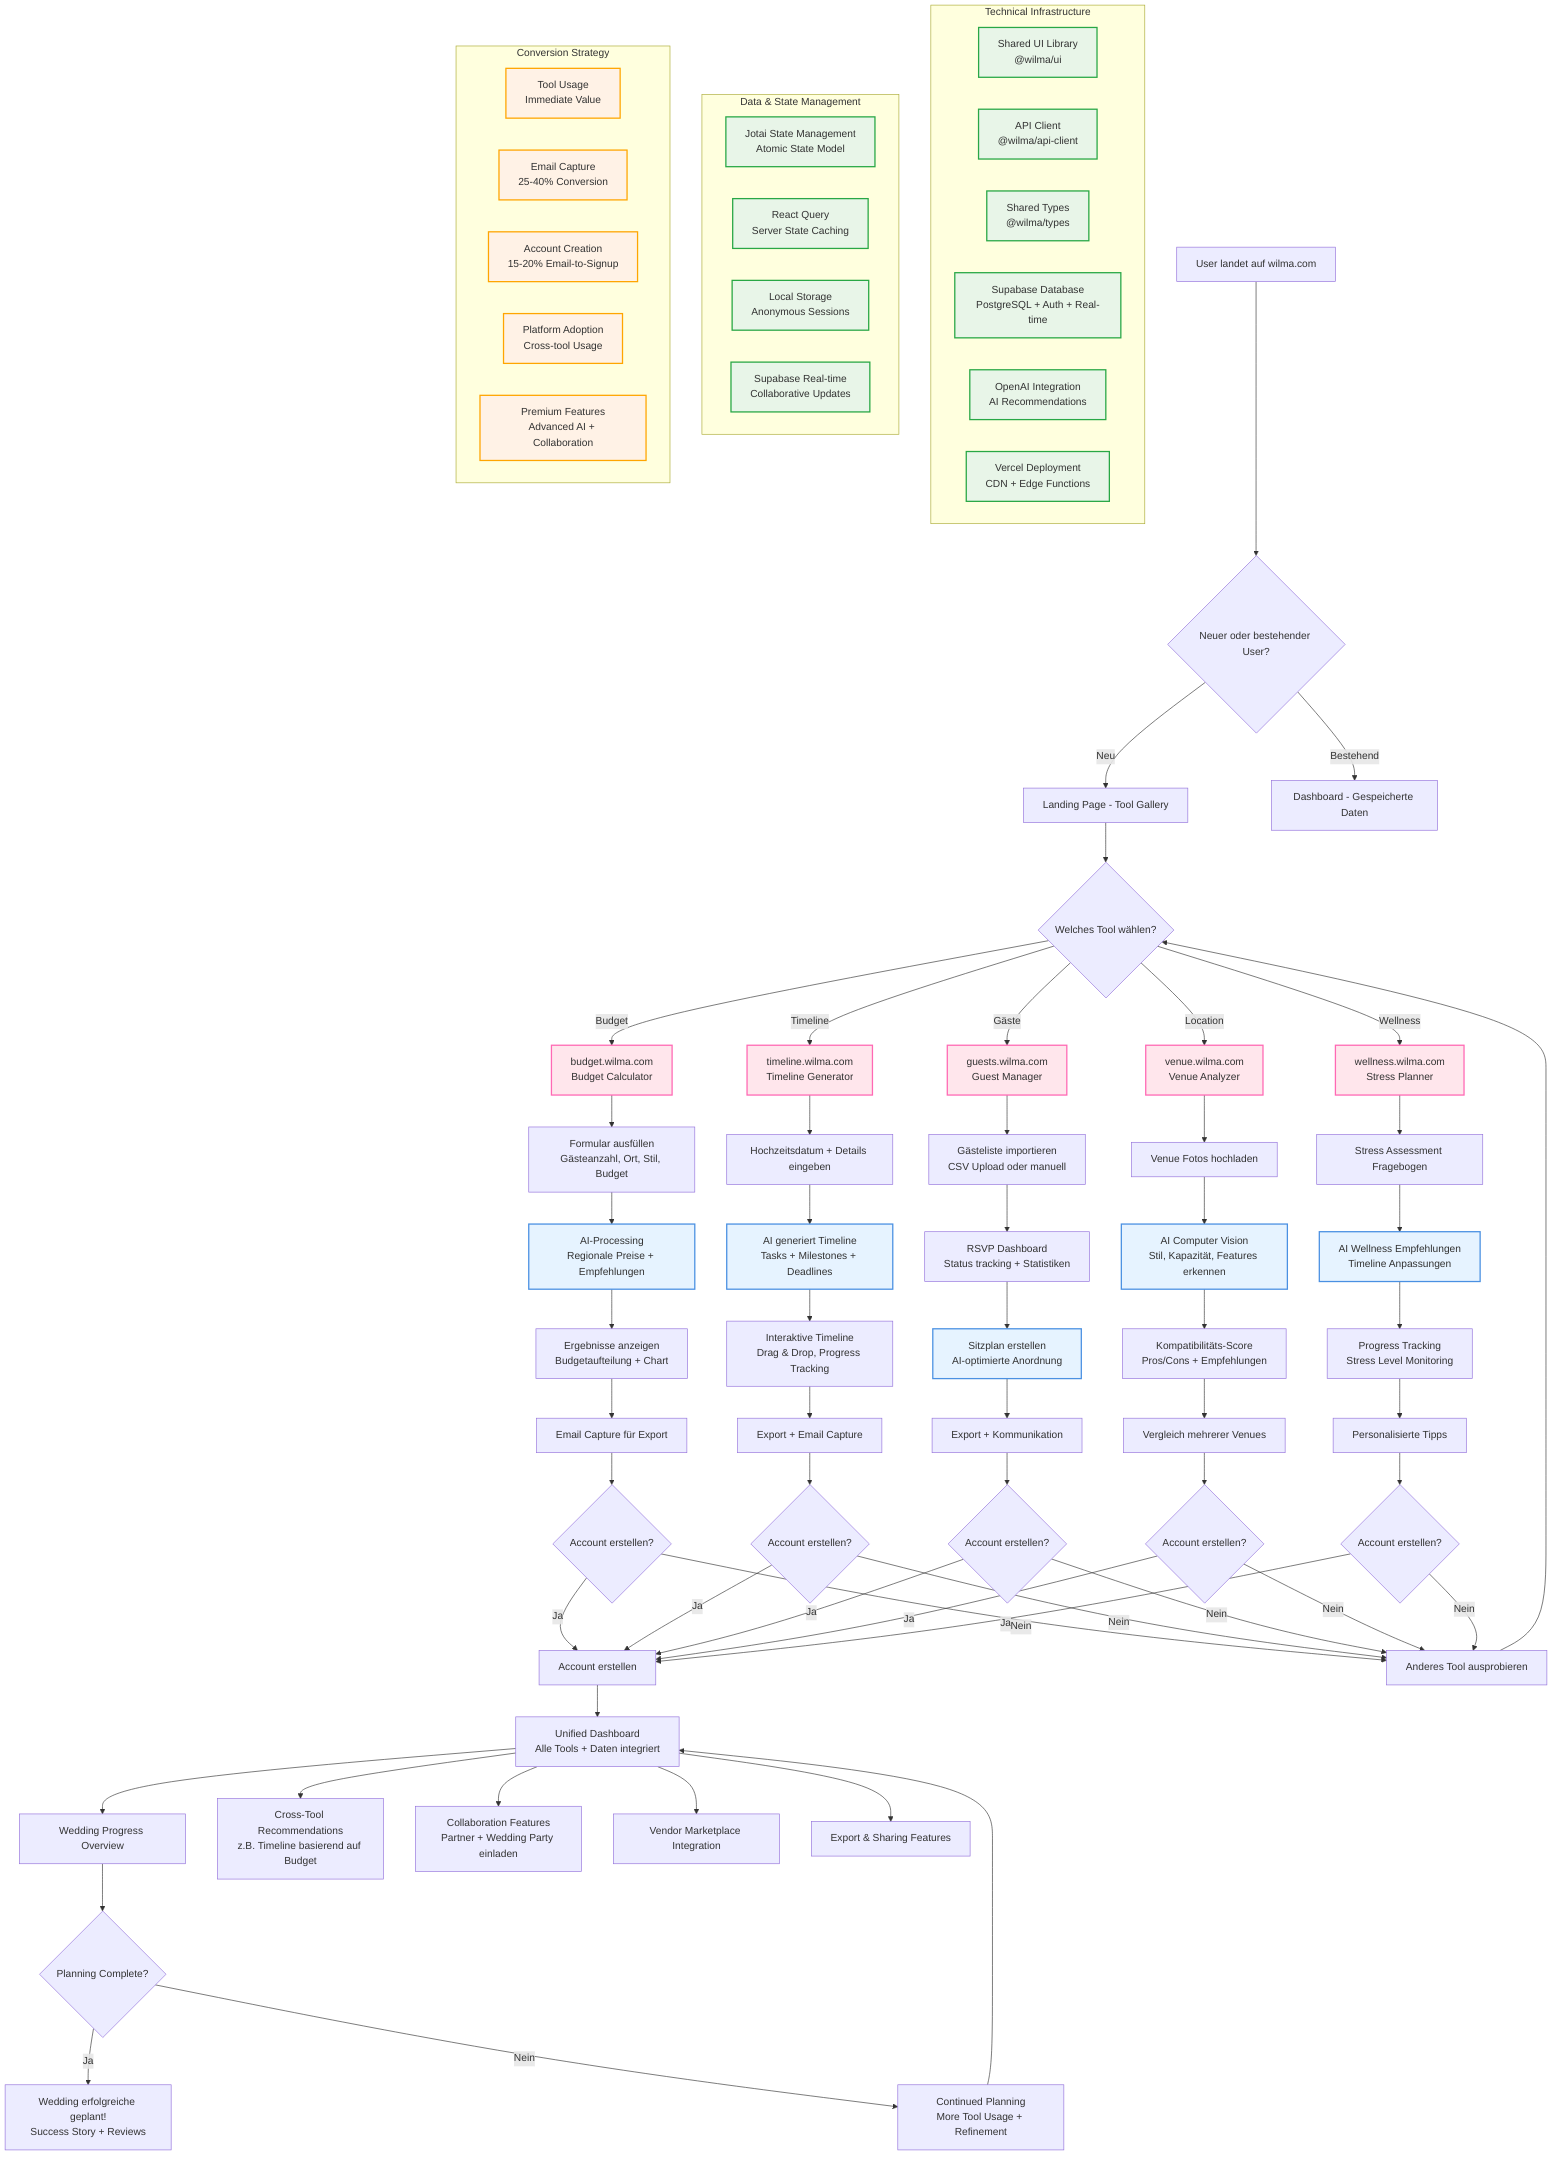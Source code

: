 graph TB
    %% User Entry Points
    A[User landet auf wilma.com] --> B{Neuer oder bestehender User?}
    B -->|Neu| C[Landing Page - Tool Gallery]
    B -->|Bestehend| D[Dashboard - Gespeicherte Daten]
    
    %% Landing Page Flow
    C --> E{Welches Tool wählen?}
    
    %% Tool Selection
    E -->|Budget| F[budget.wilma.com<br/>Budget Calculator]
    E -->|Timeline| G[timeline.wilma.com<br/>Timeline Generator]
    E -->|Gäste| H[guests.wilma.com<br/>Guest Manager]
    E -->|Location| I[venue.wilma.com<br/>Venue Analyzer]
    E -->|Wellness| J[wellness.wilma.com<br/>Stress Planner]
    
    %% Budget Calculator Flow
    F --> F1[Formular ausfüllen<br/>Gästeanzahl, Ort, Stil, Budget]
    F1 --> F2[AI-Processing<br/>Regionale Preise + Empfehlungen]
    F2 --> F3[Ergebnisse anzeigen<br/>Budgetaufteilung + Chart]
    F3 --> F4[Email Capture für Export]
    F4 --> F5{Account erstellen?}
    
    %% Timeline Generator Flow
    G --> G1[Hochzeitsdatum + Details eingeben]
    G1 --> G2[AI generiert Timeline<br/>Tasks + Milestones + Deadlines]
    G2 --> G3[Interaktive Timeline<br/>Drag & Drop, Progress Tracking]
    G3 --> G4[Export + Email Capture]
    G4 --> G5{Account erstellen?}
    
    %% Guest Manager Flow
    H --> H1[Gästeliste importieren<br/>CSV Upload oder manuell]
    H1 --> H2[RSVP Dashboard<br/>Status tracking + Statistiken]
    H2 --> H3[Sitzplan erstellen<br/>AI-optimierte Anordnung]
    H3 --> H4[Export + Kommunikation]
    H4 --> H5{Account erstellen?}
    
    %% Venue Analyzer Flow
    I --> I1[Venue Fotos hochladen]
    I1 --> I2[AI Computer Vision<br/>Stil, Kapazität, Features erkennen]
    I2 --> I3[Kompatibilitäts-Score<br/>Pros/Cons + Empfehlungen]
    I3 --> I4[Vergleich mehrerer Venues]
    I4 --> I5{Account erstellen?}
    
    %% Stress Planner Flow
    J --> J1[Stress Assessment Fragebogen]
    J1 --> J2[AI Wellness Empfehlungen<br/>Timeline Anpassungen]
    J2 --> J3[Progress Tracking<br/>Stress Level Monitoring]
    J3 --> J4[Personalisierte Tipps]
    J4 --> J5{Account erstellen?}
    
    %% Account Creation & Cross-Tool Integration
    F5 -->|Ja| K[Account erstellen]
    G5 -->|Ja| K
    H5 -->|Ja| K
    I5 -->|Ja| K
    J5 -->|Ja| K
    
    F5 -->|Nein| L[Anderes Tool ausprobieren]
    G5 -->|Nein| L
    H5 -->|Nein| L
    I5 -->|Nein| L
    J5 -->|Nein| L
    
    K --> M[Unified Dashboard<br/>Alle Tools + Daten integriert]
    L --> E
    
    %% Dashboard Features
    M --> M1[Wedding Progress Overview]
    M --> M2[Cross-Tool Recommendations<br/>z.B. Timeline basierend auf Budget]
    M --> M3[Collaboration Features<br/>Partner + Wedding Party einladen]
    M --> M4[Vendor Marketplace Integration]
    M --> M5[Export & Sharing Features]
    
    %% Technical Architecture Layer
    subgraph "Technical Infrastructure"
        N1[Shared UI Library<br/>@wilma/ui]
        N2[API Client<br/>@wilma/api-client]
        N3[Shared Types<br/>@wilma/types]
        N4[Supabase Database<br/>PostgreSQL + Auth + Real-time]
        N5[OpenAI Integration<br/>AI Recommendations]
        N6[Vercel Deployment<br/>CDN + Edge Functions]
    end
    
    %% Data Flow
    subgraph "Data & State Management"
        O1[Jotai State Management<br/>Atomic State Model]
        O2[React Query<br/>Server State Caching]
        O3[Local Storage<br/>Anonymous Sessions]
        O4[Supabase Real-time<br/>Collaborative Updates]
    end
    
    %% Conversion Funnel
    subgraph "Conversion Strategy"
        P1[Tool Usage<br/>Immediate Value]
        P2[Email Capture<br/>25-40% Conversion]
        P3[Account Creation<br/>15-20% Email-to-Signup]
        P4[Platform Adoption<br/>Cross-tool Usage]
        P5[Premium Features<br/>Advanced AI + Collaboration]
    end
    
    %% User Journey Outcomes
    M1 --> Q{Planning Complete?}
    Q -->|Ja| R[Wedding erfolgreiche geplant!<br/>Success Story + Reviews]
    Q -->|Nein| S[Continued Planning<br/>More Tool Usage + Refinement]
    S --> M
    
    %% Styling
    classDef toolClass fill:#FFE6EC,stroke:#FF69B4,stroke-width:2px
    classDef aiClass fill:#E6F3FF,stroke:#4A90E2,stroke-width:2px
    classDef techClass fill:#E8F5E8,stroke:#28A745,stroke-width:2px
    classDef conversionClass fill:#FFF2E6,stroke:#FFA500,stroke-width:2px
    
    class F,G,H,I,J toolClass
    class F2,G2,H3,I2,J2 aiClass
    class N1,N2,N3,N4,N5,N6,O1,O2,O3,O4 techClass
    class P1,P2,P3,P4,P5 conversionClass